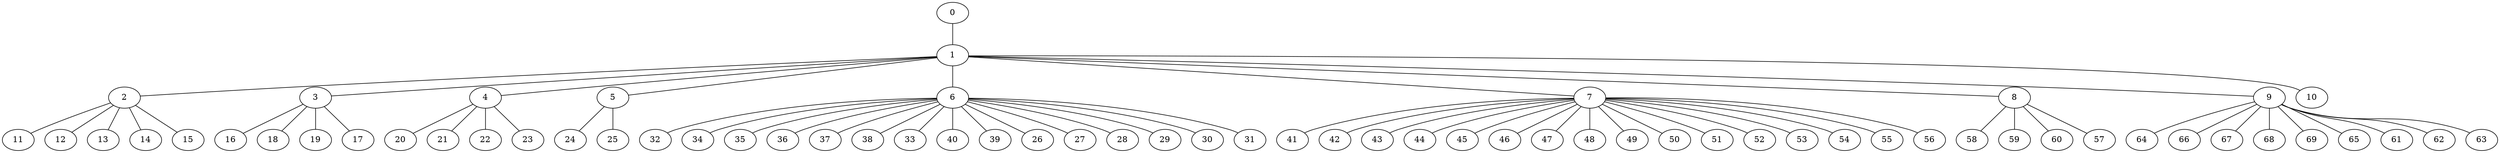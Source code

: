 
graph graphname {
    0 -- 1
1 -- 2
1 -- 3
1 -- 4
1 -- 5
1 -- 6
1 -- 7
1 -- 8
1 -- 9
1 -- 10
2 -- 11
2 -- 12
2 -- 13
2 -- 14
2 -- 15
3 -- 16
3 -- 18
3 -- 19
3 -- 17
4 -- 20
4 -- 21
4 -- 22
4 -- 23
5 -- 24
5 -- 25
6 -- 32
6 -- 34
6 -- 35
6 -- 36
6 -- 37
6 -- 38
6 -- 33
6 -- 40
6 -- 39
6 -- 26
6 -- 27
6 -- 28
6 -- 29
6 -- 30
6 -- 31
7 -- 41
7 -- 42
7 -- 43
7 -- 44
7 -- 45
7 -- 46
7 -- 47
7 -- 48
7 -- 49
7 -- 50
7 -- 51
7 -- 52
7 -- 53
7 -- 54
7 -- 55
7 -- 56
8 -- 58
8 -- 59
8 -- 60
8 -- 57
9 -- 64
9 -- 66
9 -- 67
9 -- 68
9 -- 69
9 -- 65
9 -- 61
9 -- 62
9 -- 63

}
